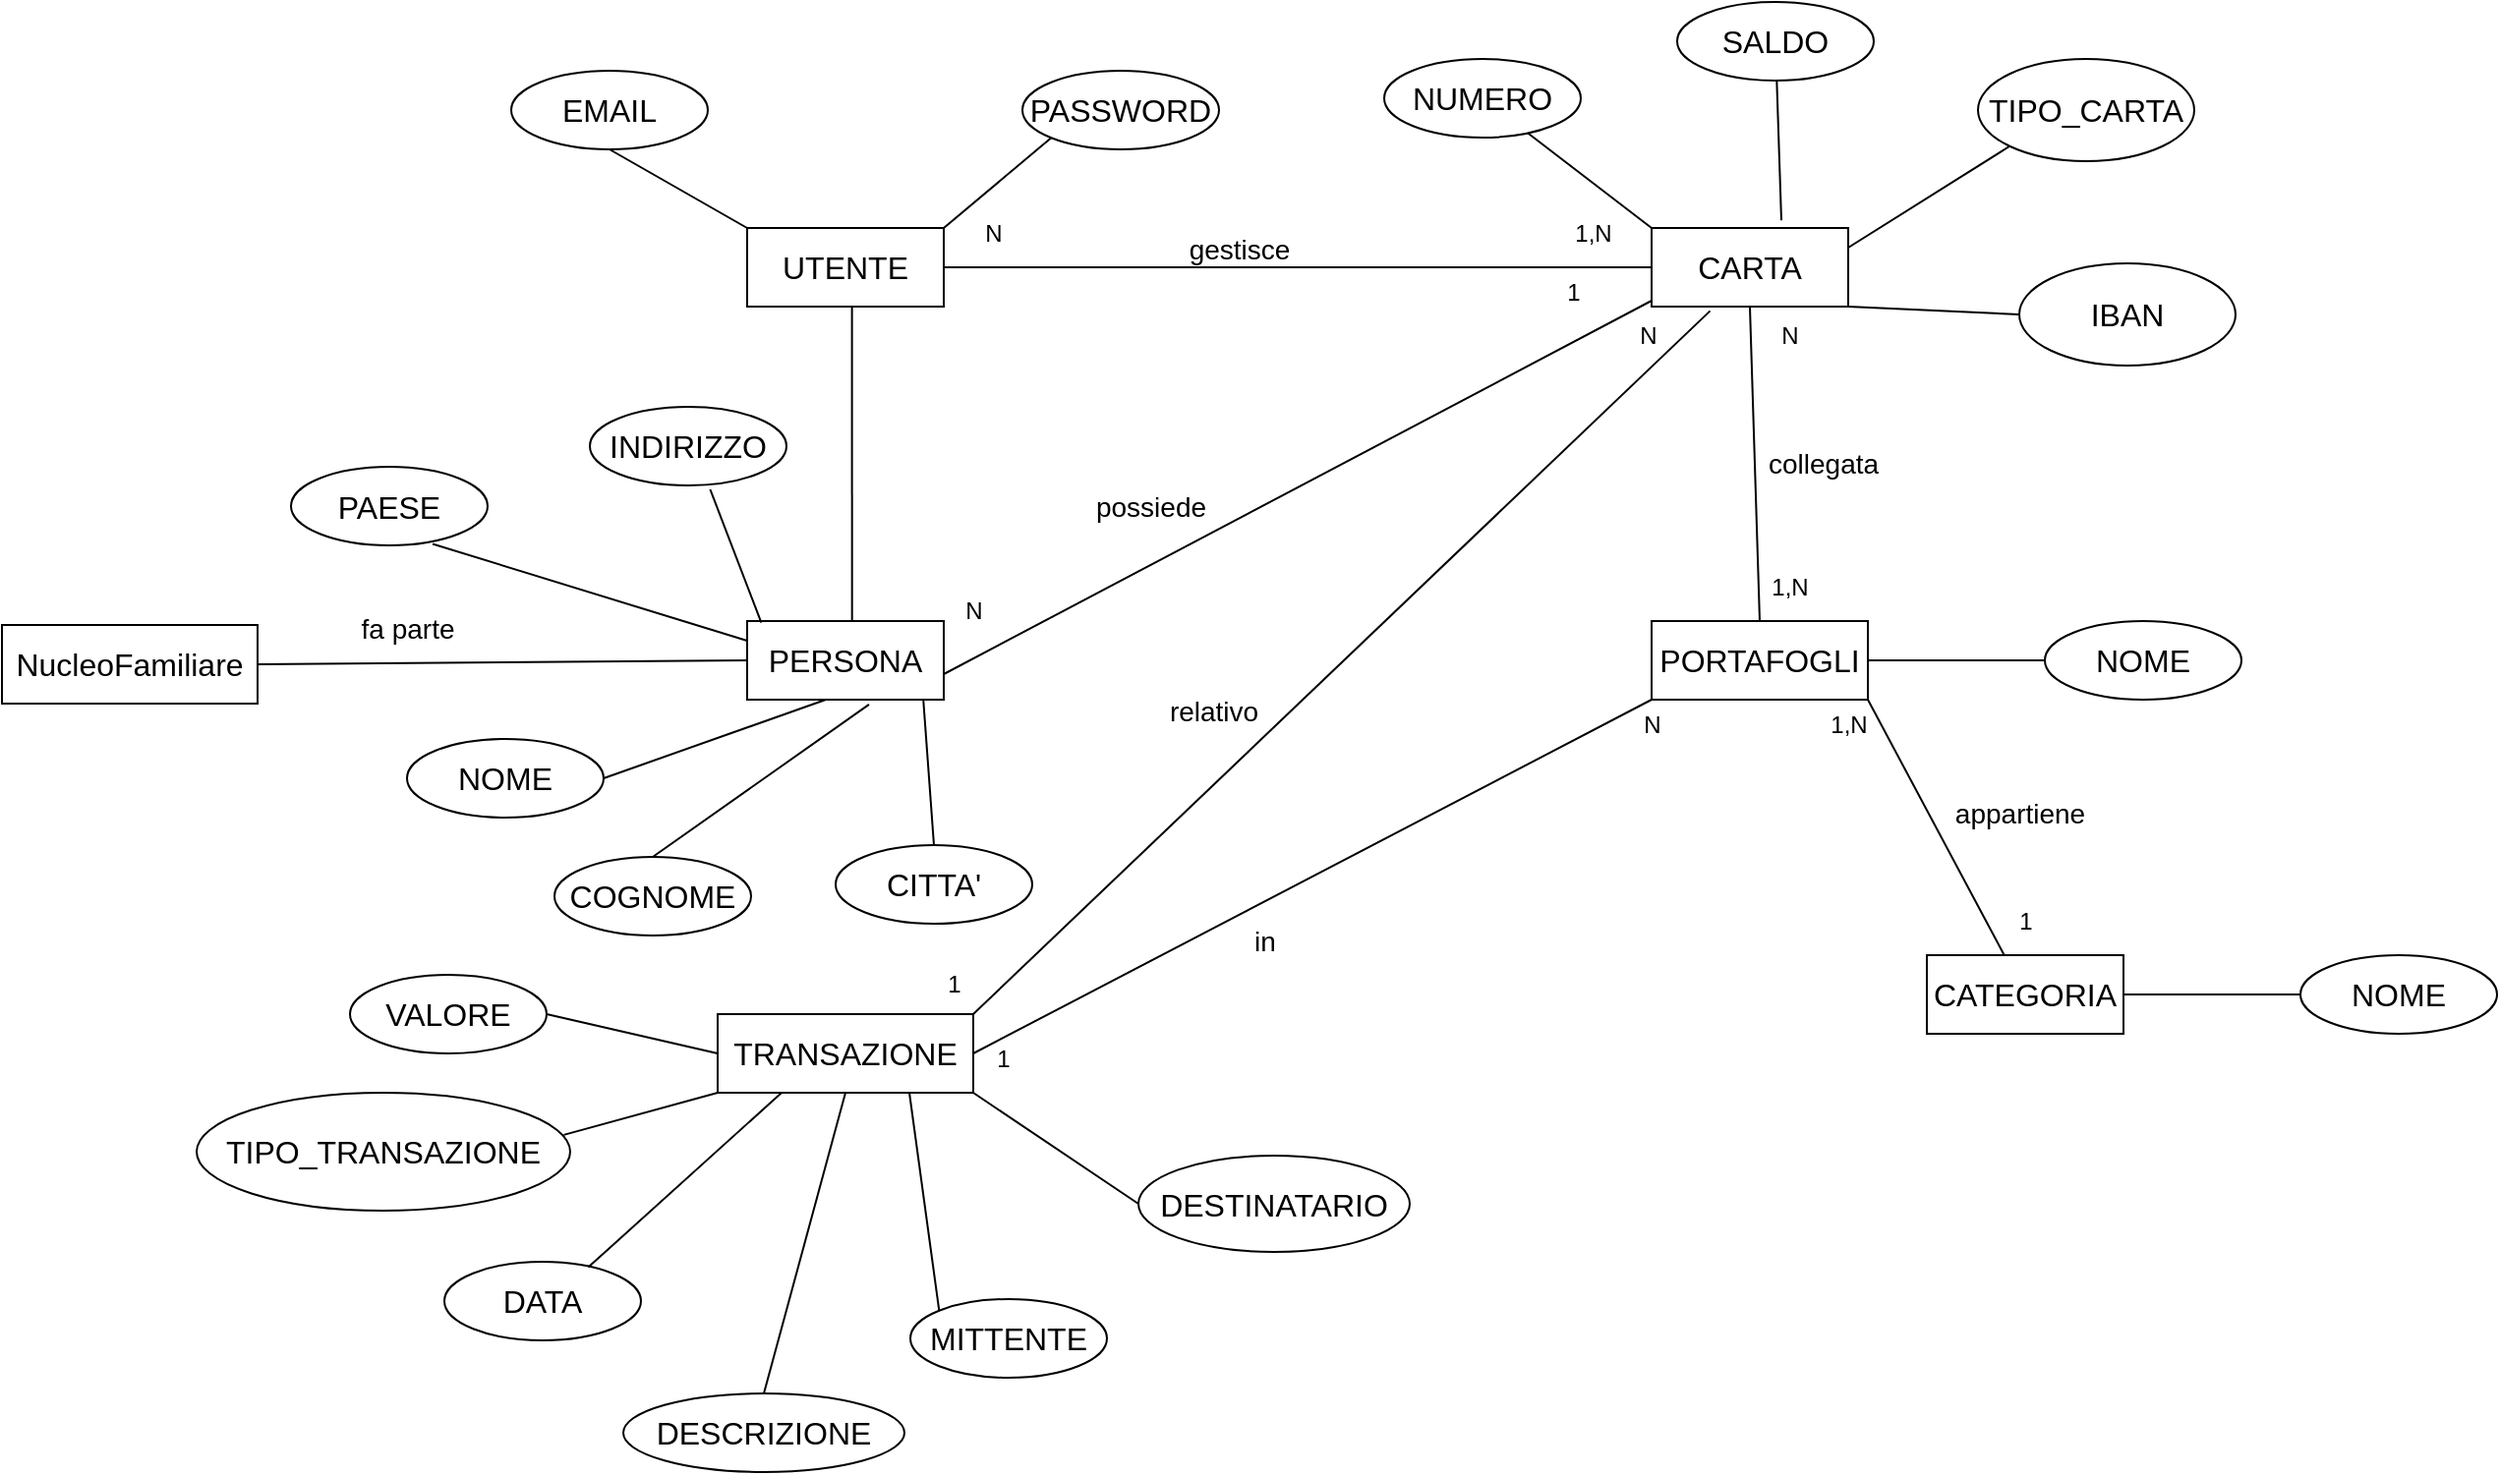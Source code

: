 <mxfile version="22.1.2" type="device">
  <diagram name="Pagina-1" id="xXX1hZd99lZUUE8IBTiR">
    <mxGraphModel dx="1819" dy="873" grid="0" gridSize="10" guides="1" tooltips="1" connect="1" arrows="1" fold="1" page="0" pageScale="1" pageWidth="827" pageHeight="1169" math="0" shadow="0">
      <root>
        <mxCell id="0" />
        <mxCell id="1" parent="0" />
        <mxCell id="UATzCVgmIZ4_wf5Clua5-1" value="&lt;font style=&quot;font-size: 16px;&quot;&gt;UTENTE&lt;/font&gt;" style="whiteSpace=wrap;html=1;align=center;" parent="1" vertex="1">
          <mxGeometry x="120" y="280" width="100" height="40" as="geometry" />
        </mxCell>
        <mxCell id="UATzCVgmIZ4_wf5Clua5-2" value="&lt;font style=&quot;font-size: 16px;&quot;&gt;CARTA&lt;br&gt;&lt;/font&gt;" style="whiteSpace=wrap;html=1;align=center;" parent="1" vertex="1">
          <mxGeometry x="580" y="280" width="100" height="40" as="geometry" />
        </mxCell>
        <mxCell id="UATzCVgmIZ4_wf5Clua5-3" value="&lt;font style=&quot;font-size: 16px;&quot;&gt;PERSONA&lt;/font&gt;" style="whiteSpace=wrap;html=1;align=center;" parent="1" vertex="1">
          <mxGeometry x="120" y="480" width="100" height="40" as="geometry" />
        </mxCell>
        <mxCell id="UATzCVgmIZ4_wf5Clua5-4" value="&lt;font style=&quot;font-size: 16px;&quot;&gt;TRANSAZIONE&lt;/font&gt;" style="whiteSpace=wrap;html=1;align=center;" parent="1" vertex="1">
          <mxGeometry x="105" y="680" width="130" height="40" as="geometry" />
        </mxCell>
        <mxCell id="UATzCVgmIZ4_wf5Clua5-5" value="&lt;font style=&quot;font-size: 16px;&quot;&gt;PORTAFOGLI&lt;br&gt;&lt;/font&gt;" style="whiteSpace=wrap;html=1;align=center;" parent="1" vertex="1">
          <mxGeometry x="580" y="480" width="110" height="40" as="geometry" />
        </mxCell>
        <mxCell id="UATzCVgmIZ4_wf5Clua5-7" value="&lt;font style=&quot;font-size: 16px;&quot;&gt;CATEGORIA&lt;/font&gt;" style="whiteSpace=wrap;html=1;align=center;" parent="1" vertex="1">
          <mxGeometry x="720" y="650" width="100" height="40" as="geometry" />
        </mxCell>
        <mxCell id="UATzCVgmIZ4_wf5Clua5-8" value="&lt;font style=&quot;font-size: 16px;&quot;&gt;EMAIL&lt;/font&gt;" style="ellipse;whiteSpace=wrap;html=1;align=center;" parent="1" vertex="1">
          <mxGeometry y="200" width="100" height="40" as="geometry" />
        </mxCell>
        <mxCell id="UATzCVgmIZ4_wf5Clua5-9" value="&lt;font style=&quot;font-size: 16px;&quot;&gt;PASSWORD&lt;/font&gt;" style="ellipse;whiteSpace=wrap;html=1;align=center;" parent="1" vertex="1">
          <mxGeometry x="260" y="200" width="100" height="40" as="geometry" />
        </mxCell>
        <mxCell id="UATzCVgmIZ4_wf5Clua5-12" value="" style="endArrow=none;html=1;rounded=0;exitX=0.5;exitY=1;exitDx=0;exitDy=0;entryX=0;entryY=0;entryDx=0;entryDy=0;" parent="1" source="UATzCVgmIZ4_wf5Clua5-8" target="UATzCVgmIZ4_wf5Clua5-1" edge="1">
          <mxGeometry relative="1" as="geometry">
            <mxPoint x="30" y="270" as="sourcePoint" />
            <mxPoint x="190" y="270" as="targetPoint" />
          </mxGeometry>
        </mxCell>
        <mxCell id="UATzCVgmIZ4_wf5Clua5-13" value="" style="endArrow=none;html=1;rounded=0;exitX=0;exitY=1;exitDx=0;exitDy=0;entryX=1;entryY=0;entryDx=0;entryDy=0;" parent="1" source="UATzCVgmIZ4_wf5Clua5-9" target="UATzCVgmIZ4_wf5Clua5-1" edge="1">
          <mxGeometry relative="1" as="geometry">
            <mxPoint x="250" y="260" as="sourcePoint" />
            <mxPoint x="309" y="296" as="targetPoint" />
          </mxGeometry>
        </mxCell>
        <mxCell id="UATzCVgmIZ4_wf5Clua5-14" value="&lt;font style=&quot;font-size: 16px;&quot;&gt;NUMERO&lt;/font&gt;" style="ellipse;whiteSpace=wrap;html=1;align=center;" parent="1" vertex="1">
          <mxGeometry x="444" y="194" width="100" height="40" as="geometry" />
        </mxCell>
        <mxCell id="UATzCVgmIZ4_wf5Clua5-15" value="&lt;font style=&quot;font-size: 16px;&quot;&gt;SALDO&lt;/font&gt;" style="ellipse;whiteSpace=wrap;html=1;align=center;" parent="1" vertex="1">
          <mxGeometry x="593" y="165" width="100" height="40" as="geometry" />
        </mxCell>
        <mxCell id="UATzCVgmIZ4_wf5Clua5-18" value="" style="endArrow=none;html=1;rounded=0;entryX=0;entryY=0;entryDx=0;entryDy=0;" parent="1" source="UATzCVgmIZ4_wf5Clua5-14" target="UATzCVgmIZ4_wf5Clua5-2" edge="1">
          <mxGeometry relative="1" as="geometry">
            <mxPoint x="440" y="340" as="sourcePoint" />
            <mxPoint x="600" y="340" as="targetPoint" />
          </mxGeometry>
        </mxCell>
        <mxCell id="UATzCVgmIZ4_wf5Clua5-19" value="" style="endArrow=none;html=1;rounded=0;exitX=0.66;exitY=-0.096;exitDx=0;exitDy=0;exitPerimeter=0;" parent="1" source="UATzCVgmIZ4_wf5Clua5-2" target="UATzCVgmIZ4_wf5Clua5-15" edge="1">
          <mxGeometry relative="1" as="geometry">
            <mxPoint x="460" y="350" as="sourcePoint" />
            <mxPoint x="700" y="230" as="targetPoint" />
          </mxGeometry>
        </mxCell>
        <mxCell id="UATzCVgmIZ4_wf5Clua5-22" value="" style="endArrow=none;html=1;rounded=0;entryX=0;entryY=0.5;entryDx=0;entryDy=0;exitX=1;exitY=0.5;exitDx=0;exitDy=0;" parent="1" source="UATzCVgmIZ4_wf5Clua5-1" target="UATzCVgmIZ4_wf5Clua5-2" edge="1">
          <mxGeometry relative="1" as="geometry">
            <mxPoint x="470" y="300" as="sourcePoint" />
            <mxPoint x="590" y="290" as="targetPoint" />
          </mxGeometry>
        </mxCell>
        <mxCell id="UATzCVgmIZ4_wf5Clua5-23" value="" style="endArrow=none;html=1;rounded=0;entryX=0.25;entryY=0;entryDx=0;entryDy=0;exitX=0.533;exitY=1;exitDx=0;exitDy=0;exitPerimeter=0;" parent="1" source="UATzCVgmIZ4_wf5Clua5-1" edge="1">
          <mxGeometry relative="1" as="geometry">
            <mxPoint x="166.65" y="320" as="sourcePoint" />
            <mxPoint x="173.35" y="480.0" as="targetPoint" />
          </mxGeometry>
        </mxCell>
        <mxCell id="UATzCVgmIZ4_wf5Clua5-24" value="" style="endArrow=none;html=1;rounded=0;entryX=0.5;entryY=0;entryDx=0;entryDy=0;exitX=0.5;exitY=1;exitDx=0;exitDy=0;" parent="1" source="UATzCVgmIZ4_wf5Clua5-2" target="UATzCVgmIZ4_wf5Clua5-5" edge="1">
          <mxGeometry relative="1" as="geometry">
            <mxPoint x="490" y="330" as="sourcePoint" />
            <mxPoint x="490.35" y="490.0" as="targetPoint" />
          </mxGeometry>
        </mxCell>
        <mxCell id="UATzCVgmIZ4_wf5Clua5-25" value="&lt;font style=&quot;font-size: 16px;&quot;&gt;COGNOME&lt;/font&gt;" style="ellipse;whiteSpace=wrap;html=1;align=center;" parent="1" vertex="1">
          <mxGeometry x="22" y="600" width="100" height="40" as="geometry" />
        </mxCell>
        <mxCell id="UATzCVgmIZ4_wf5Clua5-26" value="&lt;font style=&quot;font-size: 16px;&quot;&gt;PAESE&lt;/font&gt;" style="ellipse;whiteSpace=wrap;html=1;align=center;" parent="1" vertex="1">
          <mxGeometry x="-112" y="401.5" width="100" height="40" as="geometry" />
        </mxCell>
        <mxCell id="UATzCVgmIZ4_wf5Clua5-27" value="&lt;font style=&quot;font-size: 16px;&quot;&gt;NOME&lt;/font&gt;" style="ellipse;whiteSpace=wrap;html=1;align=center;" parent="1" vertex="1">
          <mxGeometry x="-53" y="540" width="100" height="40" as="geometry" />
        </mxCell>
        <mxCell id="UATzCVgmIZ4_wf5Clua5-28" value="" style="endArrow=none;html=1;rounded=0;exitX=1;exitY=0.5;exitDx=0;exitDy=0;entryX=0;entryY=0.75;entryDx=0;entryDy=0;" parent="1" edge="1">
          <mxGeometry relative="1" as="geometry">
            <mxPoint x="220" y="507" as="sourcePoint" />
            <mxPoint x="580" y="317" as="targetPoint" />
            <Array as="points" />
          </mxGeometry>
        </mxCell>
        <mxCell id="UATzCVgmIZ4_wf5Clua5-29" value="" style="endArrow=none;html=1;rounded=0;exitX=0.5;exitY=1;exitDx=0;exitDy=0;entryX=0;entryY=0.25;entryDx=0;entryDy=0;" parent="1" target="UATzCVgmIZ4_wf5Clua5-3" edge="1">
          <mxGeometry relative="1" as="geometry">
            <mxPoint x="-40" y="440.75" as="sourcePoint" />
            <mxPoint x="142" y="499.25" as="targetPoint" />
          </mxGeometry>
        </mxCell>
        <mxCell id="UATzCVgmIZ4_wf5Clua5-30" value="" style="endArrow=none;html=1;rounded=0;exitX=1;exitY=0.5;exitDx=0;exitDy=0;entryX=0.4;entryY=1;entryDx=0;entryDy=0;entryPerimeter=0;" parent="1" source="UATzCVgmIZ4_wf5Clua5-27" target="UATzCVgmIZ4_wf5Clua5-3" edge="1">
          <mxGeometry relative="1" as="geometry">
            <mxPoint x="110" y="560" as="sourcePoint" />
            <mxPoint x="170" y="620" as="targetPoint" />
          </mxGeometry>
        </mxCell>
        <mxCell id="UATzCVgmIZ4_wf5Clua5-31" value="&lt;font style=&quot;font-size: 16px;&quot;&gt;VALORE&lt;/font&gt;" style="ellipse;whiteSpace=wrap;html=1;align=center;" parent="1" vertex="1">
          <mxGeometry x="-82" y="660" width="100" height="40" as="geometry" />
        </mxCell>
        <mxCell id="UATzCVgmIZ4_wf5Clua5-34" value="" style="endArrow=none;html=1;rounded=0;entryX=0;entryY=1;entryDx=0;entryDy=0;exitX=1;exitY=0;exitDx=0;exitDy=0;" parent="1" source="UATzCVgmIZ4_wf5Clua5-4" edge="1">
          <mxGeometry relative="1" as="geometry">
            <mxPoint x="225.0" y="681.82" as="sourcePoint" />
            <mxPoint x="609.78" y="322.18" as="targetPoint" />
          </mxGeometry>
        </mxCell>
        <mxCell id="UATzCVgmIZ4_wf5Clua5-35" value="" style="endArrow=none;html=1;rounded=0;entryX=0;entryY=0.5;entryDx=0;entryDy=0;exitX=1;exitY=0.5;exitDx=0;exitDy=0;" parent="1" source="UATzCVgmIZ4_wf5Clua5-31" target="UATzCVgmIZ4_wf5Clua5-4" edge="1">
          <mxGeometry relative="1" as="geometry">
            <mxPoint x="-55" y="690" as="sourcePoint" />
            <mxPoint x="105" y="690" as="targetPoint" />
          </mxGeometry>
        </mxCell>
        <mxCell id="UATzCVgmIZ4_wf5Clua5-38" value="" style="endArrow=none;html=1;rounded=0;entryX=0;entryY=1;entryDx=0;entryDy=0;exitX=1;exitY=0.5;exitDx=0;exitDy=0;" parent="1" source="UATzCVgmIZ4_wf5Clua5-4" target="UATzCVgmIZ4_wf5Clua5-5" edge="1">
          <mxGeometry relative="1" as="geometry">
            <mxPoint x="180" y="830" as="sourcePoint" />
            <mxPoint x="565" y="470" as="targetPoint" />
          </mxGeometry>
        </mxCell>
        <mxCell id="UATzCVgmIZ4_wf5Clua5-39" value="" style="endArrow=none;html=1;rounded=0;exitX=1;exitY=1;exitDx=0;exitDy=0;" parent="1" source="UATzCVgmIZ4_wf5Clua5-5" target="UATzCVgmIZ4_wf5Clua5-7" edge="1">
          <mxGeometry relative="1" as="geometry">
            <mxPoint x="245" y="710" as="sourcePoint" />
            <mxPoint x="590" y="530" as="targetPoint" />
          </mxGeometry>
        </mxCell>
        <mxCell id="UATzCVgmIZ4_wf5Clua5-40" value="&lt;font style=&quot;font-size: 16px;&quot;&gt;NOME&lt;/font&gt;" style="ellipse;whiteSpace=wrap;html=1;align=center;" parent="1" vertex="1">
          <mxGeometry x="910" y="650" width="100" height="40" as="geometry" />
        </mxCell>
        <mxCell id="UATzCVgmIZ4_wf5Clua5-41" value="&lt;font style=&quot;font-size: 16px;&quot;&gt;NOME&lt;/font&gt;" style="ellipse;whiteSpace=wrap;html=1;align=center;" parent="1" vertex="1">
          <mxGeometry x="780" y="480" width="100" height="40" as="geometry" />
        </mxCell>
        <mxCell id="UATzCVgmIZ4_wf5Clua5-42" value="" style="endArrow=none;html=1;rounded=0;exitX=1;exitY=0.5;exitDx=0;exitDy=0;entryX=0;entryY=0.5;entryDx=0;entryDy=0;" parent="1" source="UATzCVgmIZ4_wf5Clua5-5" target="UATzCVgmIZ4_wf5Clua5-41" edge="1">
          <mxGeometry relative="1" as="geometry">
            <mxPoint x="711" y="500" as="sourcePoint" />
            <mxPoint x="780" y="630" as="targetPoint" />
          </mxGeometry>
        </mxCell>
        <mxCell id="UATzCVgmIZ4_wf5Clua5-44" value="" style="endArrow=none;html=1;rounded=0;exitX=1;exitY=0.5;exitDx=0;exitDy=0;entryX=0;entryY=0.5;entryDx=0;entryDy=0;" parent="1" edge="1">
          <mxGeometry relative="1" as="geometry">
            <mxPoint x="820" y="670" as="sourcePoint" />
            <mxPoint x="910" y="670" as="targetPoint" />
          </mxGeometry>
        </mxCell>
        <mxCell id="UATzCVgmIZ4_wf5Clua5-45" value="N" style="text;html=1;align=center;verticalAlign=middle;resizable=0;points=[];autosize=1;strokeColor=none;fillColor=none;" parent="1" vertex="1">
          <mxGeometry x="230" y="268" width="30" height="30" as="geometry" />
        </mxCell>
        <mxCell id="UATzCVgmIZ4_wf5Clua5-46" value="1,N" style="text;html=1;align=center;verticalAlign=middle;resizable=0;points=[];autosize=1;strokeColor=none;fillColor=none;" parent="1" vertex="1">
          <mxGeometry x="530" y="268" width="40" height="30" as="geometry" />
        </mxCell>
        <mxCell id="UATzCVgmIZ4_wf5Clua5-47" value="" style="endArrow=none;html=1;rounded=0;exitX=0.5;exitY=0;exitDx=0;exitDy=0;entryX=0.62;entryY=1.061;entryDx=0;entryDy=0;entryPerimeter=0;" parent="1" source="UATzCVgmIZ4_wf5Clua5-25" target="UATzCVgmIZ4_wf5Clua5-3" edge="1">
          <mxGeometry relative="1" as="geometry">
            <mxPoint x="90" y="590" as="sourcePoint" />
            <mxPoint x="170" y="530" as="targetPoint" />
          </mxGeometry>
        </mxCell>
        <mxCell id="UATzCVgmIZ4_wf5Clua5-48" value="1" style="text;html=1;align=center;verticalAlign=middle;resizable=0;points=[];autosize=1;strokeColor=none;fillColor=none;" parent="1" vertex="1">
          <mxGeometry x="525" y="298" width="30" height="30" as="geometry" />
        </mxCell>
        <mxCell id="UATzCVgmIZ4_wf5Clua5-49" value="N" style="text;html=1;align=center;verticalAlign=middle;resizable=0;points=[];autosize=1;strokeColor=none;fillColor=none;" parent="1" vertex="1">
          <mxGeometry x="220" y="460" width="30" height="30" as="geometry" />
        </mxCell>
        <mxCell id="UATzCVgmIZ4_wf5Clua5-50" value="N" style="text;html=1;align=center;verticalAlign=middle;resizable=0;points=[];autosize=1;strokeColor=none;fillColor=none;" parent="1" vertex="1">
          <mxGeometry x="563" y="320" width="30" height="30" as="geometry" />
        </mxCell>
        <mxCell id="UATzCVgmIZ4_wf5Clua5-51" value="1" style="text;html=1;align=center;verticalAlign=middle;resizable=0;points=[];autosize=1;strokeColor=none;fillColor=none;" parent="1" vertex="1">
          <mxGeometry x="210" y="650" width="30" height="30" as="geometry" />
        </mxCell>
        <mxCell id="UATzCVgmIZ4_wf5Clua5-52" value="1" style="text;html=1;align=center;verticalAlign=middle;resizable=0;points=[];autosize=1;strokeColor=none;fillColor=none;" parent="1" vertex="1">
          <mxGeometry x="235" y="688" width="30" height="30" as="geometry" />
        </mxCell>
        <mxCell id="UATzCVgmIZ4_wf5Clua5-53" value="N" style="text;html=1;align=center;verticalAlign=middle;resizable=0;points=[];autosize=1;strokeColor=none;fillColor=none;" parent="1" vertex="1">
          <mxGeometry x="565" y="518" width="30" height="30" as="geometry" />
        </mxCell>
        <mxCell id="UATzCVgmIZ4_wf5Clua5-54" value="N" style="text;html=1;align=center;verticalAlign=middle;resizable=0;points=[];autosize=1;strokeColor=none;fillColor=none;" parent="1" vertex="1">
          <mxGeometry x="635" y="320" width="30" height="30" as="geometry" />
        </mxCell>
        <mxCell id="UATzCVgmIZ4_wf5Clua5-55" value="1,N" style="text;html=1;align=center;verticalAlign=middle;resizable=0;points=[];autosize=1;strokeColor=none;fillColor=none;" parent="1" vertex="1">
          <mxGeometry x="630" y="448" width="40" height="30" as="geometry" />
        </mxCell>
        <mxCell id="UATzCVgmIZ4_wf5Clua5-56" value="1,N" style="text;html=1;align=center;verticalAlign=middle;resizable=0;points=[];autosize=1;strokeColor=none;fillColor=none;" parent="1" vertex="1">
          <mxGeometry x="660" y="518" width="40" height="30" as="geometry" />
        </mxCell>
        <mxCell id="UATzCVgmIZ4_wf5Clua5-57" value="1" style="text;html=1;align=center;verticalAlign=middle;resizable=0;points=[];autosize=1;strokeColor=none;fillColor=none;" parent="1" vertex="1">
          <mxGeometry x="755" y="618" width="30" height="30" as="geometry" />
        </mxCell>
        <mxCell id="FUfgEvIZvZl2OaoueBH_-1" value="TIPO_CARTA" style="ellipse;whiteSpace=wrap;html=1;align=center;fontSize=16;" parent="1" vertex="1">
          <mxGeometry x="746" y="194" width="110" height="52" as="geometry" />
        </mxCell>
        <mxCell id="FUfgEvIZvZl2OaoueBH_-2" value="TIPO_TRANSAZIONE" style="ellipse;whiteSpace=wrap;html=1;align=center;fontSize=16;" parent="1" vertex="1">
          <mxGeometry x="-160" y="720" width="190" height="60" as="geometry" />
        </mxCell>
        <mxCell id="FUfgEvIZvZl2OaoueBH_-3" value="" style="endArrow=none;html=1;rounded=0;entryX=0;entryY=1;entryDx=0;entryDy=0;exitX=0.983;exitY=0.357;exitDx=0;exitDy=0;exitPerimeter=0;" parent="1" source="FUfgEvIZvZl2OaoueBH_-2" target="UATzCVgmIZ4_wf5Clua5-4" edge="1">
          <mxGeometry relative="1" as="geometry">
            <mxPoint x="130" y="770" as="sourcePoint" />
            <mxPoint x="195" y="740" as="targetPoint" />
          </mxGeometry>
        </mxCell>
        <mxCell id="FUfgEvIZvZl2OaoueBH_-4" value="" style="endArrow=none;html=1;rounded=0;exitX=1;exitY=0.25;exitDx=0;exitDy=0;entryX=0;entryY=1;entryDx=0;entryDy=0;" parent="1" source="UATzCVgmIZ4_wf5Clua5-2" target="FUfgEvIZvZl2OaoueBH_-1" edge="1">
          <mxGeometry relative="1" as="geometry">
            <mxPoint x="656" y="286" as="sourcePoint" />
            <mxPoint x="710" y="238" as="targetPoint" />
          </mxGeometry>
        </mxCell>
        <mxCell id="Q_TbR_GzceywT9Co6Ppn-1" value="gestisce" style="text;html=1;align=center;verticalAlign=middle;resizable=0;points=[];autosize=1;strokeColor=none;fillColor=none;fontSize=14;" vertex="1" parent="1">
          <mxGeometry x="335" y="276" width="69" height="29" as="geometry" />
        </mxCell>
        <mxCell id="Q_TbR_GzceywT9Co6Ppn-2" value="&lt;font style=&quot;font-size: 14px;&quot;&gt;possiede&lt;/font&gt;" style="text;html=1;align=center;verticalAlign=middle;resizable=0;points=[];autosize=1;strokeColor=none;fillColor=none;" vertex="1" parent="1">
          <mxGeometry x="288" y="407" width="74" height="29" as="geometry" />
        </mxCell>
        <mxCell id="Q_TbR_GzceywT9Co6Ppn-3" value="&lt;font style=&quot;font-size: 14px;&quot;&gt;relativo&lt;/font&gt;" style="text;html=1;align=center;verticalAlign=middle;resizable=0;points=[];autosize=1;strokeColor=none;fillColor=none;" vertex="1" parent="1">
          <mxGeometry x="325" y="511" width="63" height="29" as="geometry" />
        </mxCell>
        <mxCell id="Q_TbR_GzceywT9Co6Ppn-4" value="&lt;font style=&quot;font-size: 14px;&quot;&gt;in&lt;/font&gt;" style="text;html=1;align=center;verticalAlign=middle;resizable=0;points=[];autosize=1;strokeColor=none;fillColor=none;" vertex="1" parent="1">
          <mxGeometry x="368" y="628" width="29" height="29" as="geometry" />
        </mxCell>
        <mxCell id="Q_TbR_GzceywT9Co6Ppn-5" value="&lt;font style=&quot;font-size: 14px;&quot;&gt;appartiene&lt;/font&gt;" style="text;html=1;align=center;verticalAlign=middle;resizable=0;points=[];autosize=1;strokeColor=none;fillColor=none;" vertex="1" parent="1">
          <mxGeometry x="725" y="563" width="84" height="29" as="geometry" />
        </mxCell>
        <mxCell id="Q_TbR_GzceywT9Co6Ppn-6" value="&lt;span style=&quot;font-size: 16px;&quot;&gt;NucleoFamiliare&lt;/span&gt;" style="whiteSpace=wrap;html=1;align=center;" vertex="1" parent="1">
          <mxGeometry x="-259" y="482" width="130" height="40" as="geometry" />
        </mxCell>
        <mxCell id="Q_TbR_GzceywT9Co6Ppn-8" value="" style="endArrow=none;html=1;rounded=0;exitX=1;exitY=0.5;exitDx=0;exitDy=0;entryX=0;entryY=0.5;entryDx=0;entryDy=0;" edge="1" parent="1" source="Q_TbR_GzceywT9Co6Ppn-6" target="UATzCVgmIZ4_wf5Clua5-3">
          <mxGeometry relative="1" as="geometry">
            <mxPoint x="-55" y="480" as="sourcePoint" />
            <mxPoint x="5" y="540" as="targetPoint" />
          </mxGeometry>
        </mxCell>
        <mxCell id="Q_TbR_GzceywT9Co6Ppn-9" value="&lt;font style=&quot;font-size: 14px;&quot;&gt;fa parte&lt;/font&gt;" style="text;html=1;align=center;verticalAlign=middle;resizable=0;points=[];autosize=1;strokeColor=none;fillColor=none;" vertex="1" parent="1">
          <mxGeometry x="-86" y="469" width="65" height="29" as="geometry" />
        </mxCell>
        <mxCell id="Q_TbR_GzceywT9Co6Ppn-10" value="&lt;font style=&quot;font-size: 14px;&quot;&gt;collegata&lt;/font&gt;" style="text;html=1;align=center;verticalAlign=middle;resizable=0;points=[];autosize=1;strokeColor=none;fillColor=none;" vertex="1" parent="1">
          <mxGeometry x="630" y="385" width="74" height="29" as="geometry" />
        </mxCell>
        <mxCell id="Q_TbR_GzceywT9Co6Ppn-12" value="&lt;font style=&quot;font-size: 16px;&quot;&gt;INDIRIZZO&lt;/font&gt;" style="ellipse;whiteSpace=wrap;html=1;align=center;" vertex="1" parent="1">
          <mxGeometry x="40" y="371" width="100" height="40" as="geometry" />
        </mxCell>
        <mxCell id="Q_TbR_GzceywT9Co6Ppn-13" value="" style="endArrow=none;html=1;rounded=0;exitX=0.612;exitY=1.05;exitDx=0;exitDy=0;exitPerimeter=0;entryX=0.072;entryY=0.02;entryDx=0;entryDy=0;entryPerimeter=0;" edge="1" parent="1" source="Q_TbR_GzceywT9Co6Ppn-12" target="UATzCVgmIZ4_wf5Clua5-3">
          <mxGeometry relative="1" as="geometry">
            <mxPoint x="84" y="438" as="sourcePoint" />
            <mxPoint x="163" y="480" as="targetPoint" />
          </mxGeometry>
        </mxCell>
        <mxCell id="Q_TbR_GzceywT9Co6Ppn-14" value="&lt;font style=&quot;font-size: 16px;&quot;&gt;CITTA&#39;&lt;/font&gt;" style="ellipse;whiteSpace=wrap;html=1;align=center;" vertex="1" parent="1">
          <mxGeometry x="165" y="594" width="100" height="40" as="geometry" />
        </mxCell>
        <mxCell id="Q_TbR_GzceywT9Co6Ppn-15" value="" style="endArrow=none;html=1;rounded=0;exitX=0.5;exitY=0;exitDx=0;exitDy=0;entryX=0.896;entryY=1;entryDx=0;entryDy=0;entryPerimeter=0;" edge="1" parent="1" source="Q_TbR_GzceywT9Co6Ppn-14" target="UATzCVgmIZ4_wf5Clua5-3">
          <mxGeometry relative="1" as="geometry">
            <mxPoint x="82" y="610" as="sourcePoint" />
            <mxPoint x="192" y="532" as="targetPoint" />
          </mxGeometry>
        </mxCell>
        <mxCell id="Q_TbR_GzceywT9Co6Ppn-18" value="&lt;font style=&quot;font-size: 16px;&quot;&gt;MITTENTE&lt;/font&gt;" style="ellipse;whiteSpace=wrap;html=1;align=center;" vertex="1" parent="1">
          <mxGeometry x="203" y="825" width="100" height="40" as="geometry" />
        </mxCell>
        <mxCell id="Q_TbR_GzceywT9Co6Ppn-19" value="&lt;span style=&quot;font-size: 16px;&quot;&gt;DESTINATARIO&lt;/span&gt;" style="ellipse;whiteSpace=wrap;html=1;align=center;" vertex="1" parent="1">
          <mxGeometry x="319" y="752" width="138" height="49" as="geometry" />
        </mxCell>
        <mxCell id="Q_TbR_GzceywT9Co6Ppn-20" value="&lt;font style=&quot;font-size: 16px;&quot;&gt;DATA&lt;/font&gt;" style="ellipse;whiteSpace=wrap;html=1;align=center;" vertex="1" parent="1">
          <mxGeometry x="-34" y="806" width="100" height="40" as="geometry" />
        </mxCell>
        <mxCell id="Q_TbR_GzceywT9Co6Ppn-23" value="&lt;font style=&quot;font-size: 16px;&quot;&gt;DESCRIZIONE&lt;/font&gt;" style="ellipse;whiteSpace=wrap;html=1;align=center;" vertex="1" parent="1">
          <mxGeometry x="57" y="873" width="143" height="40" as="geometry" />
        </mxCell>
        <mxCell id="Q_TbR_GzceywT9Co6Ppn-24" value="" style="endArrow=none;html=1;rounded=0;entryX=0.25;entryY=1;entryDx=0;entryDy=0;exitX=0.732;exitY=0.07;exitDx=0;exitDy=0;exitPerimeter=0;" edge="1" parent="1" source="Q_TbR_GzceywT9Co6Ppn-20" target="UATzCVgmIZ4_wf5Clua5-4">
          <mxGeometry relative="1" as="geometry">
            <mxPoint x="66" y="777" as="sourcePoint" />
            <mxPoint x="144" y="756" as="targetPoint" />
          </mxGeometry>
        </mxCell>
        <mxCell id="Q_TbR_GzceywT9Co6Ppn-25" value="" style="endArrow=none;html=1;rounded=0;entryX=0.5;entryY=1;entryDx=0;entryDy=0;exitX=0.5;exitY=0;exitDx=0;exitDy=0;" edge="1" parent="1" source="Q_TbR_GzceywT9Co6Ppn-23" target="UATzCVgmIZ4_wf5Clua5-4">
          <mxGeometry relative="1" as="geometry">
            <mxPoint x="49" y="819" as="sourcePoint" />
            <mxPoint x="148" y="730" as="targetPoint" />
          </mxGeometry>
        </mxCell>
        <mxCell id="Q_TbR_GzceywT9Co6Ppn-26" value="" style="endArrow=none;html=1;rounded=0;entryX=0.75;entryY=1;entryDx=0;entryDy=0;exitX=0;exitY=0;exitDx=0;exitDy=0;" edge="1" parent="1" source="Q_TbR_GzceywT9Co6Ppn-18" target="UATzCVgmIZ4_wf5Clua5-4">
          <mxGeometry relative="1" as="geometry">
            <mxPoint x="139" y="883" as="sourcePoint" />
            <mxPoint x="180" y="730" as="targetPoint" />
          </mxGeometry>
        </mxCell>
        <mxCell id="Q_TbR_GzceywT9Co6Ppn-27" value="" style="endArrow=none;html=1;rounded=0;entryX=1;entryY=1;entryDx=0;entryDy=0;exitX=0;exitY=0.5;exitDx=0;exitDy=0;" edge="1" parent="1" source="Q_TbR_GzceywT9Co6Ppn-19" target="UATzCVgmIZ4_wf5Clua5-4">
          <mxGeometry relative="1" as="geometry">
            <mxPoint x="228" y="841" as="sourcePoint" />
            <mxPoint x="213" y="730" as="targetPoint" />
          </mxGeometry>
        </mxCell>
        <mxCell id="Q_TbR_GzceywT9Co6Ppn-28" value="IBAN" style="ellipse;whiteSpace=wrap;html=1;align=center;fontSize=16;" vertex="1" parent="1">
          <mxGeometry x="767" y="298" width="110" height="52" as="geometry" />
        </mxCell>
        <mxCell id="Q_TbR_GzceywT9Co6Ppn-29" value="" style="endArrow=none;html=1;rounded=0;exitX=1;exitY=1;exitDx=0;exitDy=0;entryX=0;entryY=0.5;entryDx=0;entryDy=0;" edge="1" parent="1" source="UATzCVgmIZ4_wf5Clua5-2" target="Q_TbR_GzceywT9Co6Ppn-28">
          <mxGeometry relative="1" as="geometry">
            <mxPoint x="690" y="332" as="sourcePoint" />
            <mxPoint x="772" y="280" as="targetPoint" />
          </mxGeometry>
        </mxCell>
      </root>
    </mxGraphModel>
  </diagram>
</mxfile>
